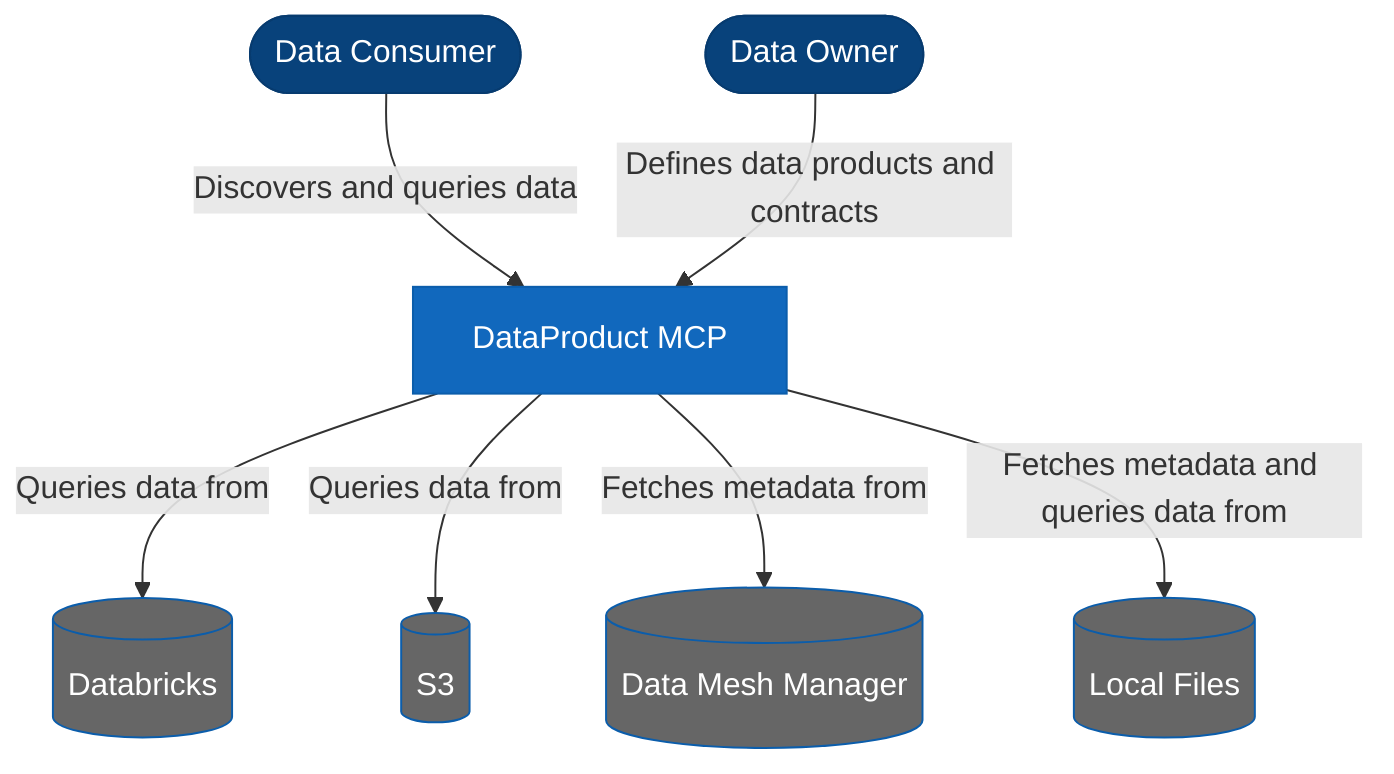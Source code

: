 graph TD
    User([Data Consumer])
    DataOwner([Data Owner])
    
    DataProduct[DataProduct MCP]
    
    Databricks[(Databricks)]
    S3[(S3)]
    DataMeshManager[(Data Mesh Manager)]
    LocalFiles[(Local Files)]
    
    User -->|Discovers and queries data| DataProduct
    DataOwner -->|Defines data products and contracts| DataProduct
    DataProduct -->|Queries data from| Databricks
    DataProduct -->|Queries data from| S3
    DataProduct -->|Fetches metadata from| DataMeshManager
    DataProduct -->|Fetches metadata and queries data from| LocalFiles
    
    %% Styling
    classDef person fill:#08427B,stroke:#073B6F,color:#fff
    classDef system fill:#1168BD,stroke:#0B5DAB,color:#fff
    classDef external fill:#666666,stroke:#0B5DAB,color:#fff
    
    class User,DataOwner person
    class DataProduct system
    class Databricks,S3,DataMeshManager,LocalFiles external